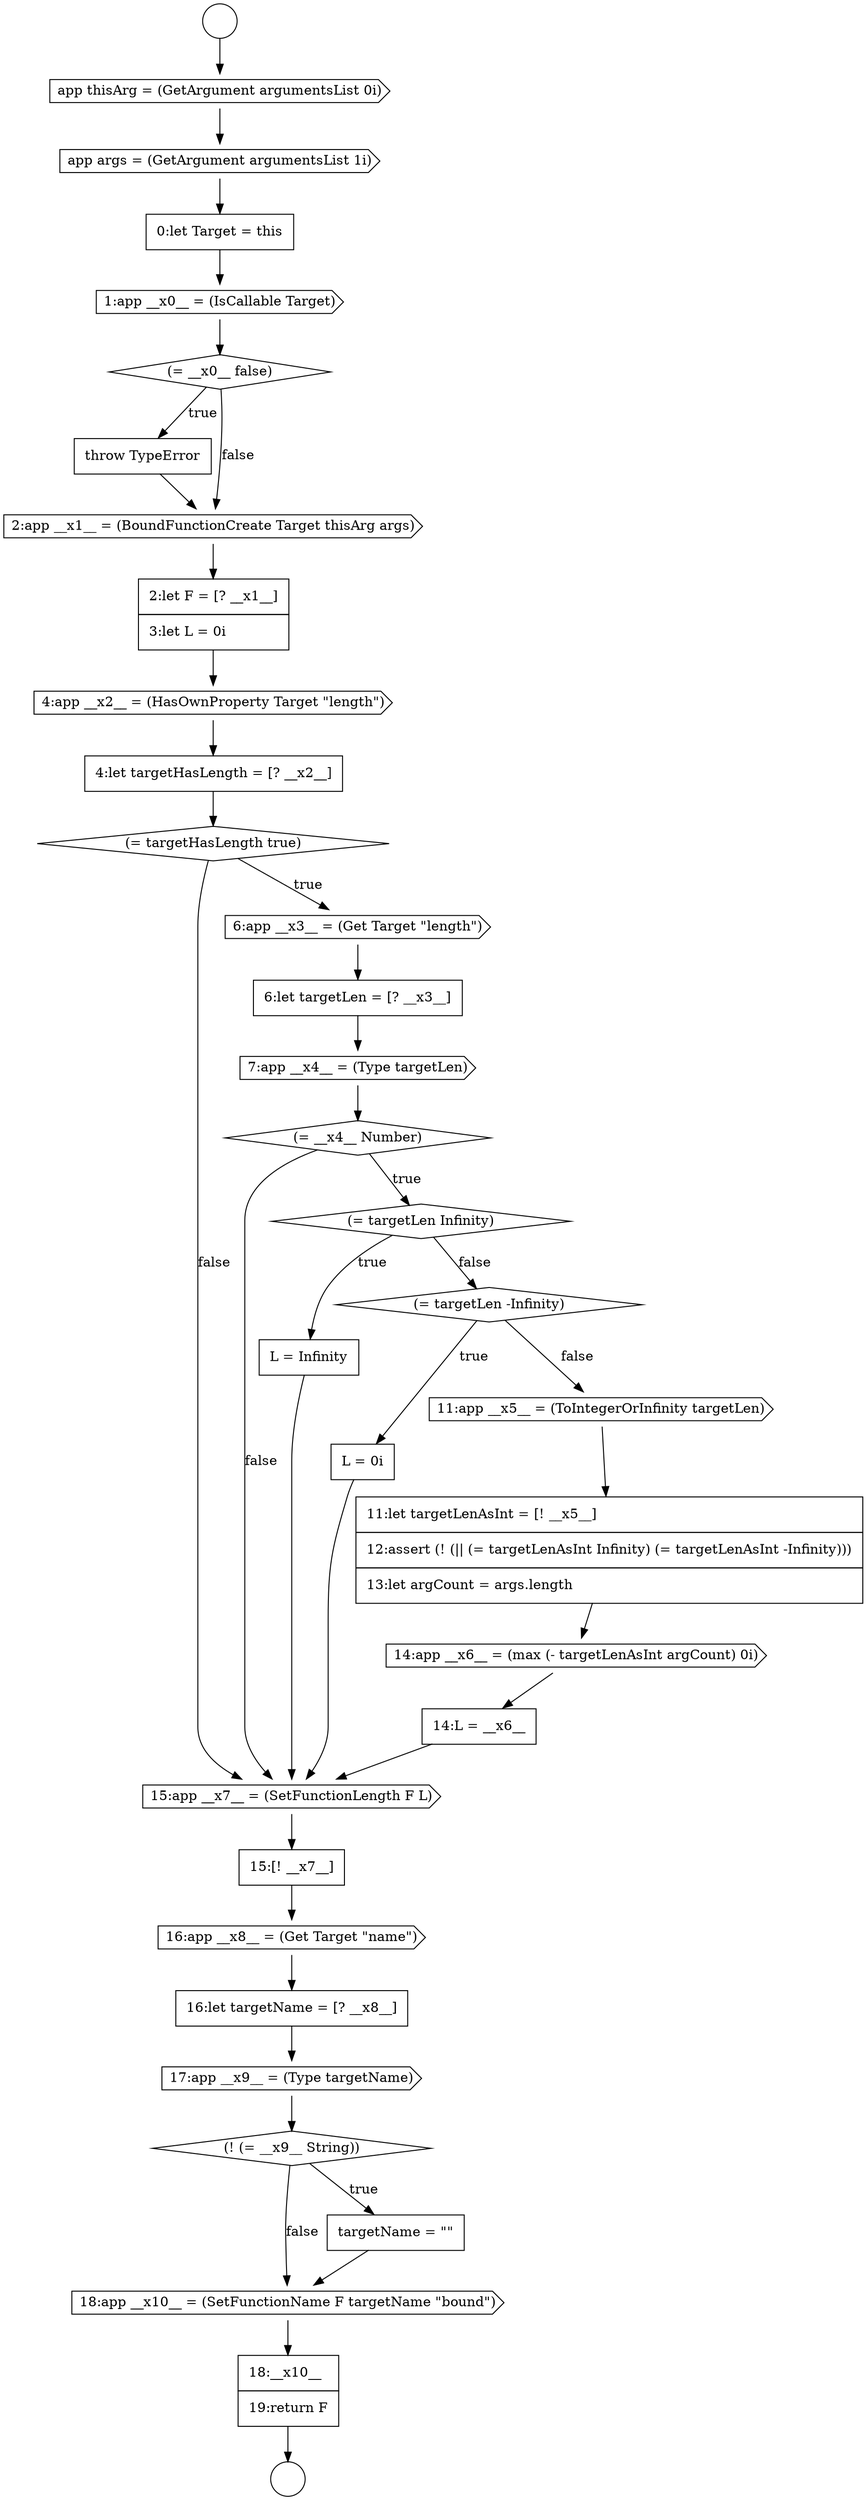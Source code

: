 digraph {
  node12344 [shape=cds, label=<<font color="black">15:app __x7__ = (SetFunctionLength F L)</font>> color="black" fillcolor="white" style=filled]
  node12334 [shape=cds, label=<<font color="black">7:app __x4__ = (Type targetLen)</font>> color="black" fillcolor="white" style=filled]
  node12351 [shape=cds, label=<<font color="black">18:app __x10__ = (SetFunctionName F targetName &quot;bound&quot;)</font>> color="black" fillcolor="white" style=filled]
  node12319 [shape=circle label=" " color="black" fillcolor="white" style=filled]
  node12347 [shape=none, margin=0, label=<<font color="black">
    <table border="0" cellborder="1" cellspacing="0" cellpadding="10">
      <tr><td align="left">16:let targetName = [? __x8__]</td></tr>
    </table>
  </font>> color="black" fillcolor="white" style=filled]
  node12330 [shape=none, margin=0, label=<<font color="black">
    <table border="0" cellborder="1" cellspacing="0" cellpadding="10">
      <tr><td align="left">4:let targetHasLength = [? __x2__]</td></tr>
    </table>
  </font>> color="black" fillcolor="white" style=filled]
  node12325 [shape=diamond, label=<<font color="black">(= __x0__ false)</font>> color="black" fillcolor="white" style=filled]
  node12322 [shape=cds, label=<<font color="black">app args = (GetArgument argumentsList 1i)</font>> color="black" fillcolor="white" style=filled]
  node12337 [shape=none, margin=0, label=<<font color="black">
    <table border="0" cellborder="1" cellspacing="0" cellpadding="10">
      <tr><td align="left">L = Infinity</td></tr>
    </table>
  </font>> color="black" fillcolor="white" style=filled]
  node12326 [shape=none, margin=0, label=<<font color="black">
    <table border="0" cellborder="1" cellspacing="0" cellpadding="10">
      <tr><td align="left">throw TypeError</td></tr>
    </table>
  </font>> color="black" fillcolor="white" style=filled]
  node12332 [shape=cds, label=<<font color="black">6:app __x3__ = (Get Target &quot;length&quot;)</font>> color="black" fillcolor="white" style=filled]
  node12345 [shape=none, margin=0, label=<<font color="black">
    <table border="0" cellborder="1" cellspacing="0" cellpadding="10">
      <tr><td align="left">15:[! __x7__]</td></tr>
    </table>
  </font>> color="black" fillcolor="white" style=filled]
  node12328 [shape=none, margin=0, label=<<font color="black">
    <table border="0" cellborder="1" cellspacing="0" cellpadding="10">
      <tr><td align="left">2:let F = [? __x1__]</td></tr>
      <tr><td align="left">3:let L = 0i</td></tr>
    </table>
  </font>> color="black" fillcolor="white" style=filled]
  node12343 [shape=none, margin=0, label=<<font color="black">
    <table border="0" cellborder="1" cellspacing="0" cellpadding="10">
      <tr><td align="left">14:L = __x6__</td></tr>
    </table>
  </font>> color="black" fillcolor="white" style=filled]
  node12339 [shape=none, margin=0, label=<<font color="black">
    <table border="0" cellborder="1" cellspacing="0" cellpadding="10">
      <tr><td align="left">L = 0i</td></tr>
    </table>
  </font>> color="black" fillcolor="white" style=filled]
  node12324 [shape=cds, label=<<font color="black">1:app __x0__ = (IsCallable Target)</font>> color="black" fillcolor="white" style=filled]
  node12333 [shape=none, margin=0, label=<<font color="black">
    <table border="0" cellborder="1" cellspacing="0" cellpadding="10">
      <tr><td align="left">6:let targetLen = [? __x3__]</td></tr>
    </table>
  </font>> color="black" fillcolor="white" style=filled]
  node12350 [shape=none, margin=0, label=<<font color="black">
    <table border="0" cellborder="1" cellspacing="0" cellpadding="10">
      <tr><td align="left">targetName = &quot;&quot;</td></tr>
    </table>
  </font>> color="black" fillcolor="white" style=filled]
  node12340 [shape=cds, label=<<font color="black">11:app __x5__ = (ToIntegerOrInfinity targetLen)</font>> color="black" fillcolor="white" style=filled]
  node12321 [shape=cds, label=<<font color="black">app thisArg = (GetArgument argumentsList 0i)</font>> color="black" fillcolor="white" style=filled]
  node12329 [shape=cds, label=<<font color="black">4:app __x2__ = (HasOwnProperty Target &quot;length&quot;)</font>> color="black" fillcolor="white" style=filled]
  node12346 [shape=cds, label=<<font color="black">16:app __x8__ = (Get Target &quot;name&quot;)</font>> color="black" fillcolor="white" style=filled]
  node12349 [shape=diamond, label=<<font color="black">(! (= __x9__ String))</font>> color="black" fillcolor="white" style=filled]
  node12327 [shape=cds, label=<<font color="black">2:app __x1__ = (BoundFunctionCreate Target thisArg args)</font>> color="black" fillcolor="white" style=filled]
  node12336 [shape=diamond, label=<<font color="black">(= targetLen Infinity)</font>> color="black" fillcolor="white" style=filled]
  node12341 [shape=none, margin=0, label=<<font color="black">
    <table border="0" cellborder="1" cellspacing="0" cellpadding="10">
      <tr><td align="left">11:let targetLenAsInt = [! __x5__]</td></tr>
      <tr><td align="left">12:assert (! (|| (= targetLenAsInt Infinity) (= targetLenAsInt -Infinity)))</td></tr>
      <tr><td align="left">13:let argCount = args.length</td></tr>
    </table>
  </font>> color="black" fillcolor="white" style=filled]
  node12338 [shape=diamond, label=<<font color="black">(= targetLen -Infinity)</font>> color="black" fillcolor="white" style=filled]
  node12323 [shape=none, margin=0, label=<<font color="black">
    <table border="0" cellborder="1" cellspacing="0" cellpadding="10">
      <tr><td align="left">0:let Target = this</td></tr>
    </table>
  </font>> color="black" fillcolor="white" style=filled]
  node12342 [shape=cds, label=<<font color="black">14:app __x6__ = (max (- targetLenAsInt argCount) 0i)</font>> color="black" fillcolor="white" style=filled]
  node12352 [shape=none, margin=0, label=<<font color="black">
    <table border="0" cellborder="1" cellspacing="0" cellpadding="10">
      <tr><td align="left">18:__x10__</td></tr>
      <tr><td align="left">19:return F</td></tr>
    </table>
  </font>> color="black" fillcolor="white" style=filled]
  node12335 [shape=diamond, label=<<font color="black">(= __x4__ Number)</font>> color="black" fillcolor="white" style=filled]
  node12320 [shape=circle label=" " color="black" fillcolor="white" style=filled]
  node12331 [shape=diamond, label=<<font color="black">(= targetHasLength true)</font>> color="black" fillcolor="white" style=filled]
  node12348 [shape=cds, label=<<font color="black">17:app __x9__ = (Type targetName)</font>> color="black" fillcolor="white" style=filled]
  node12327 -> node12328 [ color="black"]
  node12321 -> node12322 [ color="black"]
  node12333 -> node12334 [ color="black"]
  node12351 -> node12352 [ color="black"]
  node12319 -> node12321 [ color="black"]
  node12335 -> node12336 [label=<<font color="black">true</font>> color="black"]
  node12335 -> node12344 [label=<<font color="black">false</font>> color="black"]
  node12341 -> node12342 [ color="black"]
  node12347 -> node12348 [ color="black"]
  node12345 -> node12346 [ color="black"]
  node12323 -> node12324 [ color="black"]
  node12344 -> node12345 [ color="black"]
  node12338 -> node12339 [label=<<font color="black">true</font>> color="black"]
  node12338 -> node12340 [label=<<font color="black">false</font>> color="black"]
  node12324 -> node12325 [ color="black"]
  node12336 -> node12337 [label=<<font color="black">true</font>> color="black"]
  node12336 -> node12338 [label=<<font color="black">false</font>> color="black"]
  node12348 -> node12349 [ color="black"]
  node12346 -> node12347 [ color="black"]
  node12322 -> node12323 [ color="black"]
  node12329 -> node12330 [ color="black"]
  node12342 -> node12343 [ color="black"]
  node12349 -> node12350 [label=<<font color="black">true</font>> color="black"]
  node12349 -> node12351 [label=<<font color="black">false</font>> color="black"]
  node12339 -> node12344 [ color="black"]
  node12340 -> node12341 [ color="black"]
  node12325 -> node12326 [label=<<font color="black">true</font>> color="black"]
  node12325 -> node12327 [label=<<font color="black">false</font>> color="black"]
  node12328 -> node12329 [ color="black"]
  node12334 -> node12335 [ color="black"]
  node12330 -> node12331 [ color="black"]
  node12326 -> node12327 [ color="black"]
  node12350 -> node12351 [ color="black"]
  node12337 -> node12344 [ color="black"]
  node12343 -> node12344 [ color="black"]
  node12352 -> node12320 [ color="black"]
  node12331 -> node12332 [label=<<font color="black">true</font>> color="black"]
  node12331 -> node12344 [label=<<font color="black">false</font>> color="black"]
  node12332 -> node12333 [ color="black"]
}
